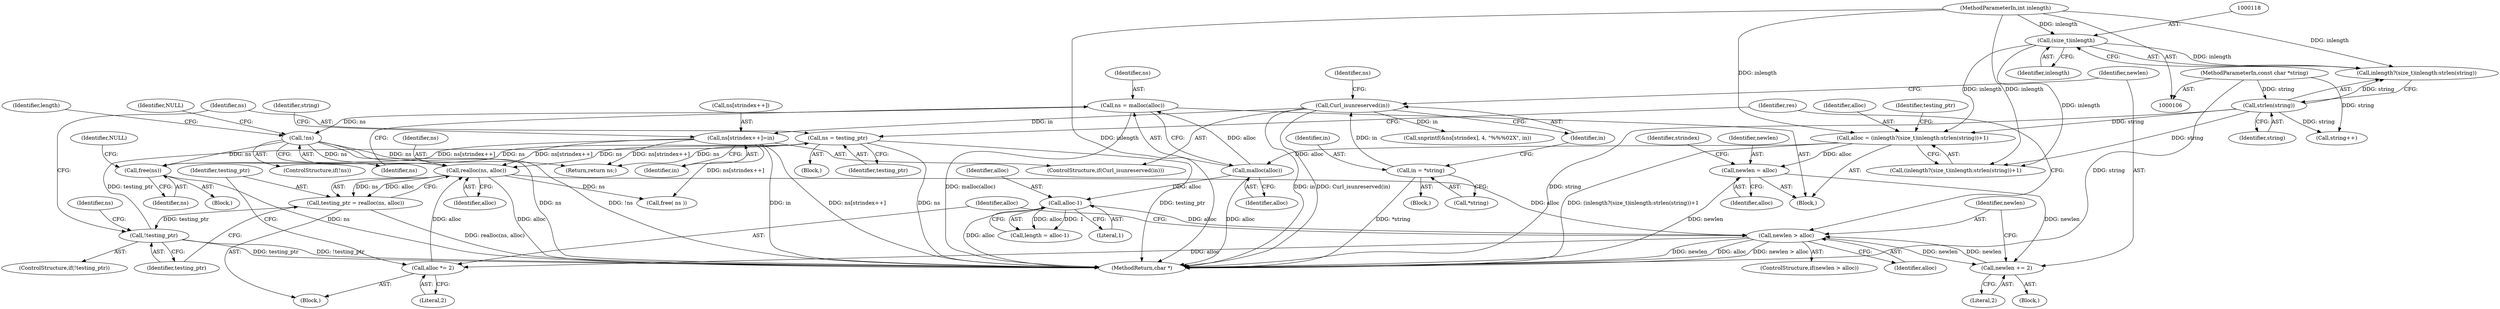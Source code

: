 digraph "0_curl_75ca568fa1c19de4c5358fed246686de8467c238@API" {
"1000211" [label="(Call,free(ns))"];
"1000198" [label="(Call,ns = testing_ptr)"];
"1000189" [label="(Call,!testing_ptr)"];
"1000183" [label="(Call,testing_ptr = realloc(ns, alloc))"];
"1000185" [label="(Call,realloc(ns, alloc))"];
"1000144" [label="(Call,!ns)"];
"1000139" [label="(Call,ns = malloc(alloc))"];
"1000141" [label="(Call,malloc(alloc))"];
"1000112" [label="(Call,alloc = (inlength?(size_t)inlength:strlen(string))+1)"];
"1000109" [label="(MethodParameterIn,int inlength)"];
"1000117" [label="(Call,(size_t)inlength)"];
"1000120" [label="(Call,strlen(string))"];
"1000108" [label="(MethodParameterIn,const char *string)"];
"1000164" [label="(Call,ns[strindex++]=in)"];
"1000162" [label="(Call,Curl_isunreserved(in))"];
"1000157" [label="(Call,in = *string)"];
"1000180" [label="(Call,alloc *= 2)"];
"1000176" [label="(Call,newlen > alloc)"];
"1000172" [label="(Call,newlen += 2)"];
"1000130" [label="(Call,newlen = alloc)"];
"1000150" [label="(Call,alloc-1)"];
"1000185" [label="(Call,realloc(ns, alloc))"];
"1000166" [label="(Identifier,ns)"];
"1000119" [label="(Identifier,inlength)"];
"1000135" [label="(Identifier,strindex)"];
"1000157" [label="(Call,in = *string)"];
"1000198" [label="(Call,ns = testing_ptr)"];
"1000150" [label="(Call,alloc-1)"];
"1000197" [label="(Block,)"];
"1000163" [label="(Identifier,in)"];
"1000156" [label="(Block,)"];
"1000158" [label="(Identifier,in)"];
"1000187" [label="(Identifier,alloc)"];
"1000161" [label="(ControlStructure,if(Curl_isunreserved(in)))"];
"1000115" [label="(Call,inlength?(size_t)inlength:strlen(string))"];
"1000215" [label="(Call,snprintf(&ns[strindex], 4, \"%%%02X\", in))"];
"1000142" [label="(Identifier,alloc)"];
"1000175" [label="(ControlStructure,if(newlen > alloc))"];
"1000162" [label="(Call,Curl_isunreserved(in))"];
"1000132" [label="(Identifier,alloc)"];
"1000176" [label="(Call,newlen > alloc)"];
"1000199" [label="(Identifier,ns)"];
"1000130" [label="(Call,newlen = alloc)"];
"1000108" [label="(MethodParameterIn,const char *string)"];
"1000169" [label="(Identifier,in)"];
"1000179" [label="(Block,)"];
"1000189" [label="(Call,!testing_ptr)"];
"1000214" [label="(Identifier,NULL)"];
"1000177" [label="(Identifier,newlen)"];
"1000211" [label="(Call,free(ns))"];
"1000148" [label="(Call,length = alloc-1)"];
"1000109" [label="(MethodParameterIn,int inlength)"];
"1000192" [label="(Call,free( ns ))"];
"1000165" [label="(Call,ns[strindex++])"];
"1000143" [label="(ControlStructure,if(!ns))"];
"1000140" [label="(Identifier,ns)"];
"1000188" [label="(ControlStructure,if(!testing_ptr))"];
"1000200" [label="(Identifier,testing_ptr)"];
"1000181" [label="(Identifier,alloc)"];
"1000159" [label="(Call,*string)"];
"1000131" [label="(Identifier,newlen)"];
"1000174" [label="(Literal,2)"];
"1000210" [label="(Block,)"];
"1000149" [label="(Identifier,length)"];
"1000121" [label="(Identifier,string)"];
"1000110" [label="(Block,)"];
"1000117" [label="(Call,(size_t)inlength)"];
"1000164" [label="(Call,ns[strindex++]=in)"];
"1000184" [label="(Identifier,testing_ptr)"];
"1000190" [label="(Identifier,testing_ptr)"];
"1000182" [label="(Literal,2)"];
"1000113" [label="(Identifier,alloc)"];
"1000141" [label="(Call,malloc(alloc))"];
"1000178" [label="(Identifier,alloc)"];
"1000173" [label="(Identifier,newlen)"];
"1000172" [label="(Call,newlen += 2)"];
"1000233" [label="(Return,return ns;)"];
"1000186" [label="(Identifier,ns)"];
"1000112" [label="(Call,alloc = (inlength?(size_t)inlength:strlen(string))+1)"];
"1000114" [label="(Call,(inlength?(size_t)inlength:strlen(string))+1)"];
"1000227" [label="(Identifier,string)"];
"1000147" [label="(Identifier,NULL)"];
"1000151" [label="(Identifier,alloc)"];
"1000145" [label="(Identifier,ns)"];
"1000180" [label="(Call,alloc *= 2)"];
"1000183" [label="(Call,testing_ptr = realloc(ns, alloc))"];
"1000126" [label="(Identifier,testing_ptr)"];
"1000193" [label="(Identifier,ns)"];
"1000212" [label="(Identifier,ns)"];
"1000152" [label="(Literal,1)"];
"1000139" [label="(Call,ns = malloc(alloc))"];
"1000120" [label="(Call,strlen(string))"];
"1000235" [label="(MethodReturn,char *)"];
"1000144" [label="(Call,!ns)"];
"1000226" [label="(Call,string++)"];
"1000171" [label="(Block,)"];
"1000202" [label="(Identifier,res)"];
"1000211" -> "1000210"  [label="AST: "];
"1000211" -> "1000212"  [label="CFG: "];
"1000212" -> "1000211"  [label="AST: "];
"1000214" -> "1000211"  [label="CFG: "];
"1000211" -> "1000235"  [label="DDG: ns"];
"1000198" -> "1000211"  [label="DDG: ns"];
"1000144" -> "1000211"  [label="DDG: ns"];
"1000164" -> "1000211"  [label="DDG: ns[strindex++]"];
"1000198" -> "1000197"  [label="AST: "];
"1000198" -> "1000200"  [label="CFG: "];
"1000199" -> "1000198"  [label="AST: "];
"1000200" -> "1000198"  [label="AST: "];
"1000202" -> "1000198"  [label="CFG: "];
"1000198" -> "1000235"  [label="DDG: ns"];
"1000198" -> "1000235"  [label="DDG: testing_ptr"];
"1000198" -> "1000185"  [label="DDG: ns"];
"1000189" -> "1000198"  [label="DDG: testing_ptr"];
"1000198" -> "1000233"  [label="DDG: ns"];
"1000189" -> "1000188"  [label="AST: "];
"1000189" -> "1000190"  [label="CFG: "];
"1000190" -> "1000189"  [label="AST: "];
"1000193" -> "1000189"  [label="CFG: "];
"1000199" -> "1000189"  [label="CFG: "];
"1000189" -> "1000235"  [label="DDG: testing_ptr"];
"1000189" -> "1000235"  [label="DDG: !testing_ptr"];
"1000183" -> "1000189"  [label="DDG: testing_ptr"];
"1000183" -> "1000179"  [label="AST: "];
"1000183" -> "1000185"  [label="CFG: "];
"1000184" -> "1000183"  [label="AST: "];
"1000185" -> "1000183"  [label="AST: "];
"1000190" -> "1000183"  [label="CFG: "];
"1000183" -> "1000235"  [label="DDG: realloc(ns, alloc)"];
"1000185" -> "1000183"  [label="DDG: ns"];
"1000185" -> "1000183"  [label="DDG: alloc"];
"1000185" -> "1000187"  [label="CFG: "];
"1000186" -> "1000185"  [label="AST: "];
"1000187" -> "1000185"  [label="AST: "];
"1000185" -> "1000235"  [label="DDG: alloc"];
"1000185" -> "1000176"  [label="DDG: alloc"];
"1000144" -> "1000185"  [label="DDG: ns"];
"1000164" -> "1000185"  [label="DDG: ns[strindex++]"];
"1000180" -> "1000185"  [label="DDG: alloc"];
"1000185" -> "1000192"  [label="DDG: ns"];
"1000144" -> "1000143"  [label="AST: "];
"1000144" -> "1000145"  [label="CFG: "];
"1000145" -> "1000144"  [label="AST: "];
"1000147" -> "1000144"  [label="CFG: "];
"1000149" -> "1000144"  [label="CFG: "];
"1000144" -> "1000235"  [label="DDG: ns"];
"1000144" -> "1000235"  [label="DDG: !ns"];
"1000139" -> "1000144"  [label="DDG: ns"];
"1000144" -> "1000233"  [label="DDG: ns"];
"1000139" -> "1000110"  [label="AST: "];
"1000139" -> "1000141"  [label="CFG: "];
"1000140" -> "1000139"  [label="AST: "];
"1000141" -> "1000139"  [label="AST: "];
"1000145" -> "1000139"  [label="CFG: "];
"1000139" -> "1000235"  [label="DDG: malloc(alloc)"];
"1000141" -> "1000139"  [label="DDG: alloc"];
"1000141" -> "1000142"  [label="CFG: "];
"1000142" -> "1000141"  [label="AST: "];
"1000141" -> "1000235"  [label="DDG: alloc"];
"1000112" -> "1000141"  [label="DDG: alloc"];
"1000141" -> "1000150"  [label="DDG: alloc"];
"1000112" -> "1000110"  [label="AST: "];
"1000112" -> "1000114"  [label="CFG: "];
"1000113" -> "1000112"  [label="AST: "];
"1000114" -> "1000112"  [label="AST: "];
"1000126" -> "1000112"  [label="CFG: "];
"1000112" -> "1000235"  [label="DDG: (inlength?(size_t)inlength:strlen(string))+1"];
"1000109" -> "1000112"  [label="DDG: inlength"];
"1000117" -> "1000112"  [label="DDG: inlength"];
"1000120" -> "1000112"  [label="DDG: string"];
"1000112" -> "1000130"  [label="DDG: alloc"];
"1000109" -> "1000106"  [label="AST: "];
"1000109" -> "1000235"  [label="DDG: inlength"];
"1000109" -> "1000114"  [label="DDG: inlength"];
"1000109" -> "1000115"  [label="DDG: inlength"];
"1000109" -> "1000117"  [label="DDG: inlength"];
"1000117" -> "1000115"  [label="AST: "];
"1000117" -> "1000119"  [label="CFG: "];
"1000118" -> "1000117"  [label="AST: "];
"1000119" -> "1000117"  [label="AST: "];
"1000115" -> "1000117"  [label="CFG: "];
"1000117" -> "1000114"  [label="DDG: inlength"];
"1000117" -> "1000115"  [label="DDG: inlength"];
"1000120" -> "1000115"  [label="AST: "];
"1000120" -> "1000121"  [label="CFG: "];
"1000121" -> "1000120"  [label="AST: "];
"1000115" -> "1000120"  [label="CFG: "];
"1000120" -> "1000235"  [label="DDG: string"];
"1000120" -> "1000114"  [label="DDG: string"];
"1000120" -> "1000115"  [label="DDG: string"];
"1000108" -> "1000120"  [label="DDG: string"];
"1000120" -> "1000226"  [label="DDG: string"];
"1000108" -> "1000106"  [label="AST: "];
"1000108" -> "1000235"  [label="DDG: string"];
"1000108" -> "1000226"  [label="DDG: string"];
"1000164" -> "1000161"  [label="AST: "];
"1000164" -> "1000169"  [label="CFG: "];
"1000165" -> "1000164"  [label="AST: "];
"1000169" -> "1000164"  [label="AST: "];
"1000227" -> "1000164"  [label="CFG: "];
"1000164" -> "1000235"  [label="DDG: in"];
"1000164" -> "1000235"  [label="DDG: ns[strindex++]"];
"1000162" -> "1000164"  [label="DDG: in"];
"1000164" -> "1000192"  [label="DDG: ns[strindex++]"];
"1000164" -> "1000233"  [label="DDG: ns[strindex++]"];
"1000162" -> "1000161"  [label="AST: "];
"1000162" -> "1000163"  [label="CFG: "];
"1000163" -> "1000162"  [label="AST: "];
"1000166" -> "1000162"  [label="CFG: "];
"1000173" -> "1000162"  [label="CFG: "];
"1000162" -> "1000235"  [label="DDG: in"];
"1000162" -> "1000235"  [label="DDG: Curl_isunreserved(in)"];
"1000157" -> "1000162"  [label="DDG: in"];
"1000162" -> "1000215"  [label="DDG: in"];
"1000157" -> "1000156"  [label="AST: "];
"1000157" -> "1000159"  [label="CFG: "];
"1000158" -> "1000157"  [label="AST: "];
"1000159" -> "1000157"  [label="AST: "];
"1000163" -> "1000157"  [label="CFG: "];
"1000157" -> "1000235"  [label="DDG: *string"];
"1000180" -> "1000179"  [label="AST: "];
"1000180" -> "1000182"  [label="CFG: "];
"1000181" -> "1000180"  [label="AST: "];
"1000182" -> "1000180"  [label="AST: "];
"1000184" -> "1000180"  [label="CFG: "];
"1000176" -> "1000180"  [label="DDG: alloc"];
"1000176" -> "1000175"  [label="AST: "];
"1000176" -> "1000178"  [label="CFG: "];
"1000177" -> "1000176"  [label="AST: "];
"1000178" -> "1000176"  [label="AST: "];
"1000181" -> "1000176"  [label="CFG: "];
"1000202" -> "1000176"  [label="CFG: "];
"1000176" -> "1000235"  [label="DDG: alloc"];
"1000176" -> "1000235"  [label="DDG: newlen > alloc"];
"1000176" -> "1000235"  [label="DDG: newlen"];
"1000176" -> "1000172"  [label="DDG: newlen"];
"1000172" -> "1000176"  [label="DDG: newlen"];
"1000150" -> "1000176"  [label="DDG: alloc"];
"1000172" -> "1000171"  [label="AST: "];
"1000172" -> "1000174"  [label="CFG: "];
"1000173" -> "1000172"  [label="AST: "];
"1000174" -> "1000172"  [label="AST: "];
"1000177" -> "1000172"  [label="CFG: "];
"1000130" -> "1000172"  [label="DDG: newlen"];
"1000130" -> "1000110"  [label="AST: "];
"1000130" -> "1000132"  [label="CFG: "];
"1000131" -> "1000130"  [label="AST: "];
"1000132" -> "1000130"  [label="AST: "];
"1000135" -> "1000130"  [label="CFG: "];
"1000130" -> "1000235"  [label="DDG: newlen"];
"1000150" -> "1000148"  [label="AST: "];
"1000150" -> "1000152"  [label="CFG: "];
"1000151" -> "1000150"  [label="AST: "];
"1000152" -> "1000150"  [label="AST: "];
"1000148" -> "1000150"  [label="CFG: "];
"1000150" -> "1000235"  [label="DDG: alloc"];
"1000150" -> "1000148"  [label="DDG: alloc"];
"1000150" -> "1000148"  [label="DDG: 1"];
}
